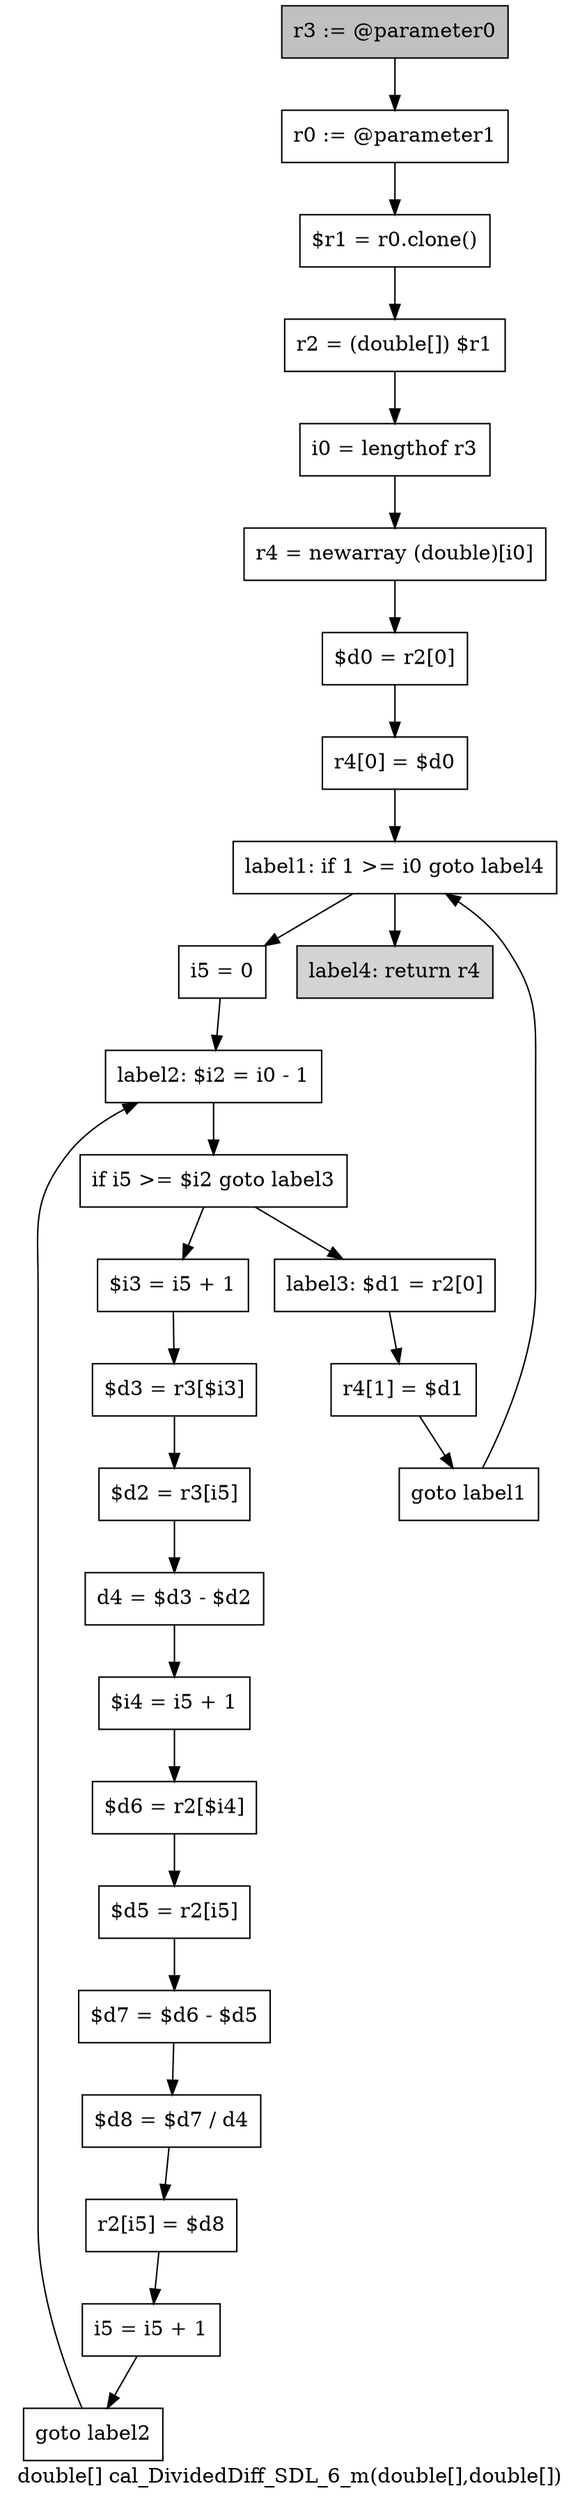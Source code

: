 digraph "double[] cal_DividedDiff_SDL_6_m(double[],double[])" {
    label="double[] cal_DividedDiff_SDL_6_m(double[],double[])";
    node [shape=box];
    "0" [style=filled,fillcolor=gray,label="r3 := @parameter0",];
    "1" [label="r0 := @parameter1",];
    "0"->"1";
    "2" [label="$r1 = r0.clone()",];
    "1"->"2";
    "3" [label="r2 = (double[]) $r1",];
    "2"->"3";
    "4" [label="i0 = lengthof r3",];
    "3"->"4";
    "5" [label="r4 = newarray (double)[i0]",];
    "4"->"5";
    "6" [label="$d0 = r2[0]",];
    "5"->"6";
    "7" [label="r4[0] = $d0",];
    "6"->"7";
    "8" [label="label1: if 1 >= i0 goto label4",];
    "7"->"8";
    "9" [label="i5 = 0",];
    "8"->"9";
    "27" [style=filled,fillcolor=lightgray,label="label4: return r4",];
    "8"->"27";
    "10" [label="label2: $i2 = i0 - 1",];
    "9"->"10";
    "11" [label="if i5 >= $i2 goto label3",];
    "10"->"11";
    "12" [label="$i3 = i5 + 1",];
    "11"->"12";
    "24" [label="label3: $d1 = r2[0]",];
    "11"->"24";
    "13" [label="$d3 = r3[$i3]",];
    "12"->"13";
    "14" [label="$d2 = r3[i5]",];
    "13"->"14";
    "15" [label="d4 = $d3 - $d2",];
    "14"->"15";
    "16" [label="$i4 = i5 + 1",];
    "15"->"16";
    "17" [label="$d6 = r2[$i4]",];
    "16"->"17";
    "18" [label="$d5 = r2[i5]",];
    "17"->"18";
    "19" [label="$d7 = $d6 - $d5",];
    "18"->"19";
    "20" [label="$d8 = $d7 / d4",];
    "19"->"20";
    "21" [label="r2[i5] = $d8",];
    "20"->"21";
    "22" [label="i5 = i5 + 1",];
    "21"->"22";
    "23" [label="goto label2",];
    "22"->"23";
    "23"->"10";
    "25" [label="r4[1] = $d1",];
    "24"->"25";
    "26" [label="goto label1",];
    "25"->"26";
    "26"->"8";
}
